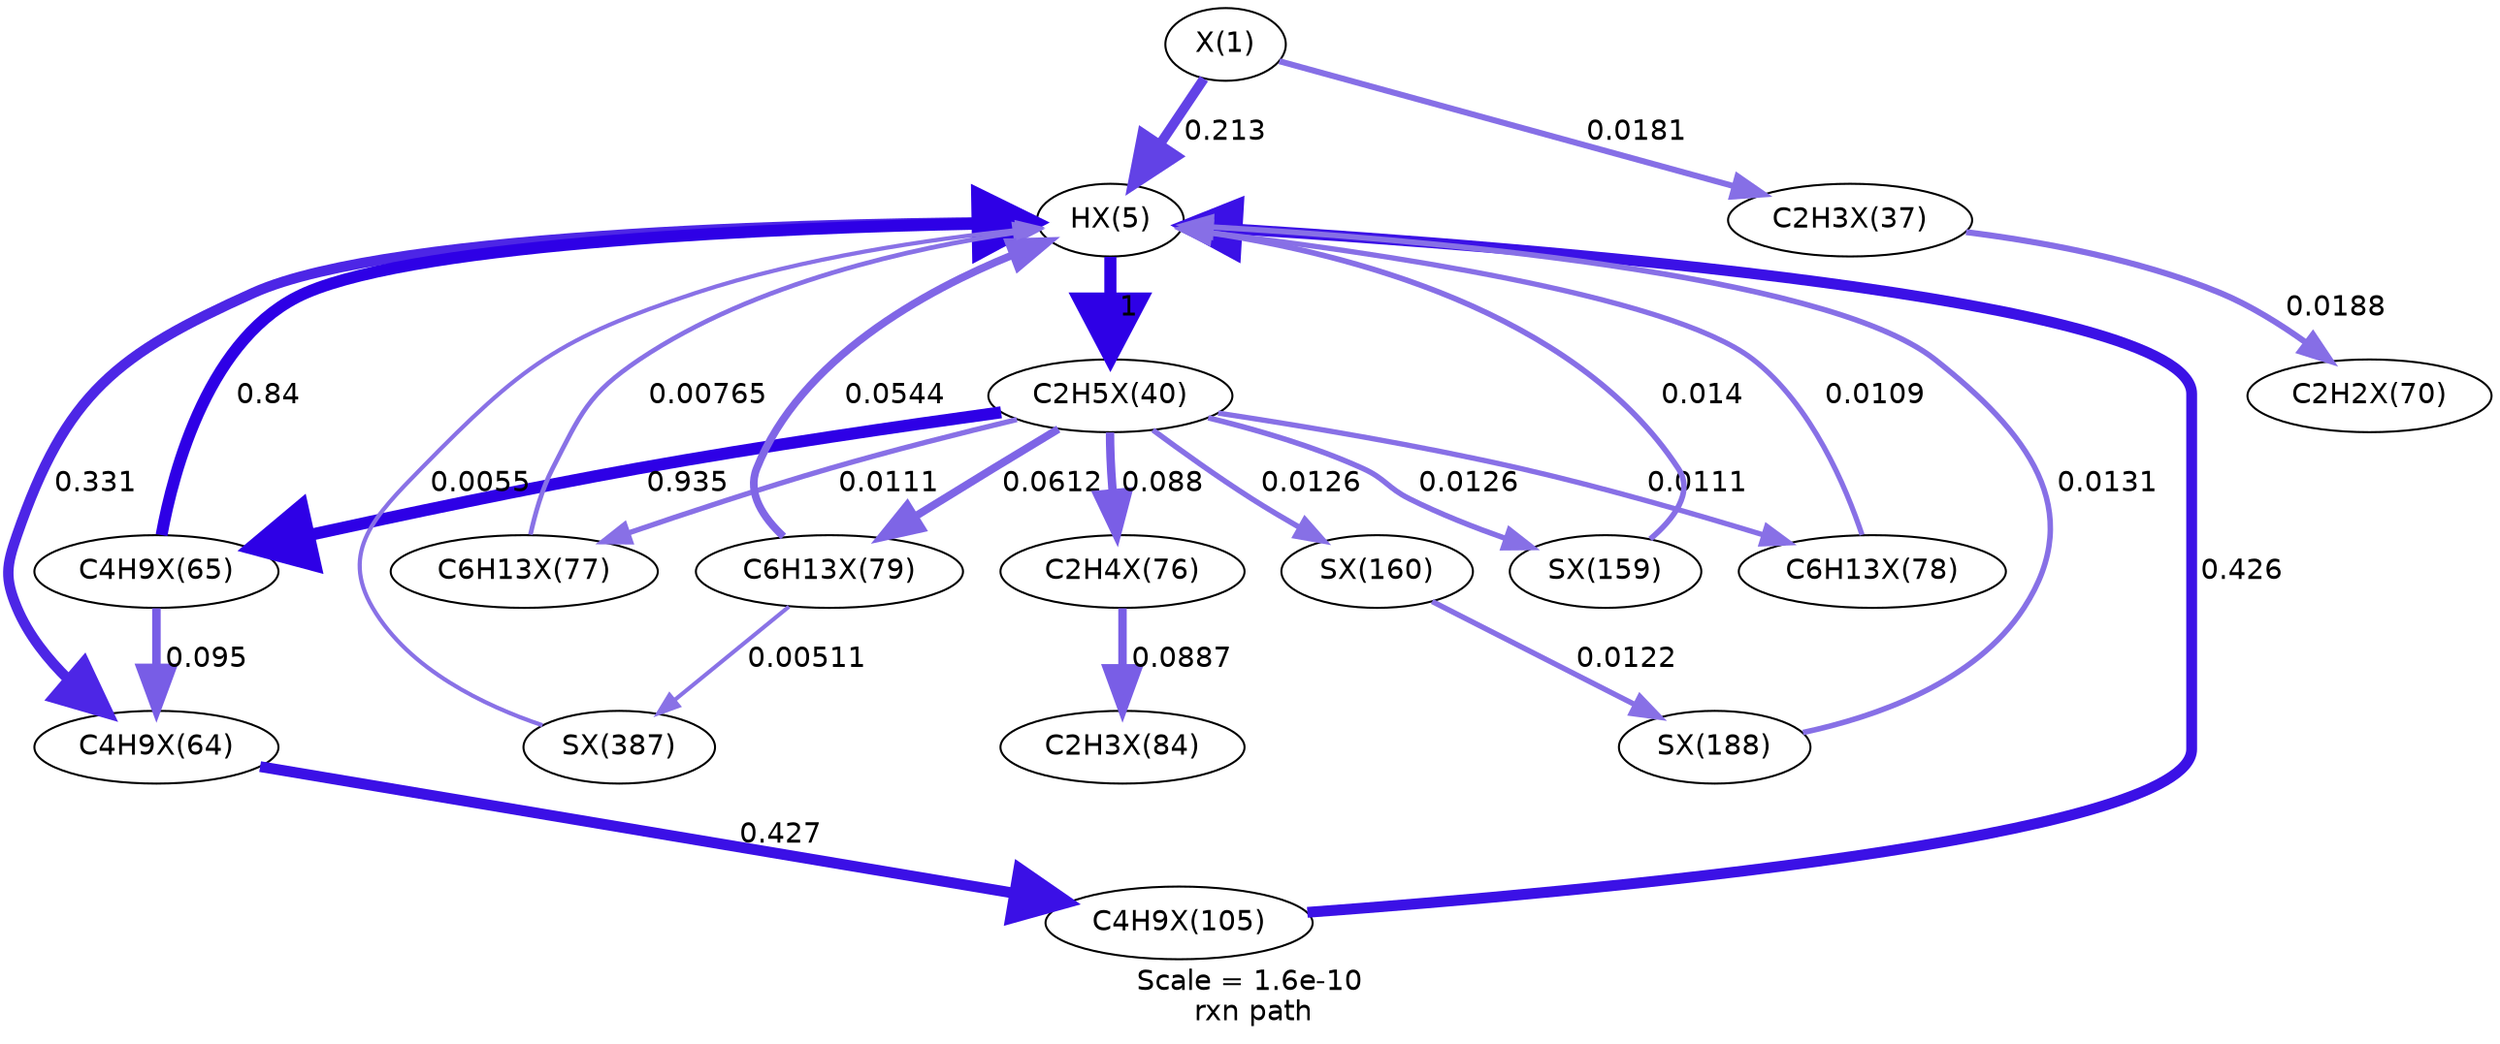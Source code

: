 digraph reaction_paths {
center=1;
s48 -> s49[fontname="Helvetica", style="setlinewidth(4.83)", arrowsize=2.42, color="0.7, 0.713, 0.9"
, label=" 0.213"];
s48 -> s50[fontname="Helvetica", style="setlinewidth(2.97)", arrowsize=1.49, color="0.7, 0.518, 0.9"
, label=" 0.0181"];
s49 -> s51[fontname="Helvetica", style="setlinewidth(6)", arrowsize=3, color="0.7, 1.5, 0.9"
, label=" 1"];
s53 -> s49[fontname="Helvetica", style="setlinewidth(5.87)", arrowsize=2.93, color="0.7, 1.34, 0.9"
, label=" 0.84"];
s49 -> s52[fontname="Helvetica", style="setlinewidth(5.16)", arrowsize=2.58, color="0.7, 0.831, 0.9"
, label=" 0.331"];
s64 -> s49[fontname="Helvetica", style="setlinewidth(5.36)", arrowsize=2.68, color="0.7, 0.926, 0.9"
, label=" 0.426"];
s57 -> s49[fontname="Helvetica", style="setlinewidth(2.59)", arrowsize=1.29, color="0.7, 0.511, 0.9"
, label=" 0.0109"];
s56 -> s49[fontname="Helvetica", style="setlinewidth(2.32)", arrowsize=1.16, color="0.7, 0.508, 0.9"
, label=" 0.00765"];
s58 -> s49[fontname="Helvetica", style="setlinewidth(3.8)", arrowsize=1.9, color="0.7, 0.554, 0.9"
, label=" 0.0544"];
s79 -> s49[fontname="Helvetica", style="setlinewidth(2.73)", arrowsize=1.36, color="0.7, 0.513, 0.9"
, label=" 0.0131"];
s72 -> s49[fontname="Helvetica", style="setlinewidth(2.78)", arrowsize=1.39, color="0.7, 0.514, 0.9"
, label=" 0.014"];
s87 -> s49[fontname="Helvetica", style="setlinewidth(2.07)", arrowsize=1.04, color="0.7, 0.506, 0.9"
, label=" 0.0055"];
s50 -> s54[fontname="Helvetica", style="setlinewidth(3)", arrowsize=1.5, color="0.7, 0.519, 0.9"
, label=" 0.0188"];
s51 -> s55[fontname="Helvetica", style="setlinewidth(4.17)", arrowsize=2.08, color="0.7, 0.588, 0.9"
, label=" 0.088"];
s51 -> s53[fontname="Helvetica", style="setlinewidth(5.95)", arrowsize=2.97, color="0.7, 1.44, 0.9"
, label=" 0.935"];
s51 -> s57[fontname="Helvetica", style="setlinewidth(2.6)", arrowsize=1.3, color="0.7, 0.511, 0.9"
, label=" 0.0111"];
s51 -> s56[fontname="Helvetica", style="setlinewidth(2.6)", arrowsize=1.3, color="0.7, 0.511, 0.9"
, label=" 0.0111"];
s51 -> s58[fontname="Helvetica", style="setlinewidth(3.89)", arrowsize=1.95, color="0.7, 0.561, 0.9"
, label=" 0.0612"];
s51 -> s73[fontname="Helvetica", style="setlinewidth(2.7)", arrowsize=1.35, color="0.7, 0.513, 0.9"
, label=" 0.0126"];
s51 -> s72[fontname="Helvetica", style="setlinewidth(2.7)", arrowsize=1.35, color="0.7, 0.513, 0.9"
, label=" 0.0126"];
s55 -> s59[fontname="Helvetica", style="setlinewidth(4.17)", arrowsize=2.09, color="0.7, 0.589, 0.9"
, label=" 0.0887"];
s53 -> s52[fontname="Helvetica", style="setlinewidth(4.22)", arrowsize=2.11, color="0.7, 0.595, 0.9"
, label=" 0.095"];
s52 -> s64[fontname="Helvetica", style="setlinewidth(5.36)", arrowsize=2.68, color="0.7, 0.927, 0.9"
, label=" 0.427"];
s58 -> s87[fontname="Helvetica", style="setlinewidth(2.02)", arrowsize=1.01, color="0.7, 0.505, 0.9"
, label=" 0.00511"];
s73 -> s79[fontname="Helvetica", style="setlinewidth(2.67)", arrowsize=1.34, color="0.7, 0.512, 0.9"
, label=" 0.0122"];
s48 [ fontname="Helvetica", label="X(1)"];
s49 [ fontname="Helvetica", label="HX(5)"];
s50 [ fontname="Helvetica", label="C2H3X(37)"];
s51 [ fontname="Helvetica", label="C2H5X(40)"];
s52 [ fontname="Helvetica", label="C4H9X(64)"];
s53 [ fontname="Helvetica", label="C4H9X(65)"];
s54 [ fontname="Helvetica", label="C2H2X(70)"];
s55 [ fontname="Helvetica", label="C2H4X(76)"];
s56 [ fontname="Helvetica", label="C6H13X(77)"];
s57 [ fontname="Helvetica", label="C6H13X(78)"];
s58 [ fontname="Helvetica", label="C6H13X(79)"];
s59 [ fontname="Helvetica", label="C2H3X(84)"];
s64 [ fontname="Helvetica", label="C4H9X(105)"];
s72 [ fontname="Helvetica", label="SX(159)"];
s73 [ fontname="Helvetica", label="SX(160)"];
s79 [ fontname="Helvetica", label="SX(188)"];
s87 [ fontname="Helvetica", label="SX(387)"];
 label = "Scale = 1.6e-10\l rxn path";
 fontname = "Helvetica";
}
